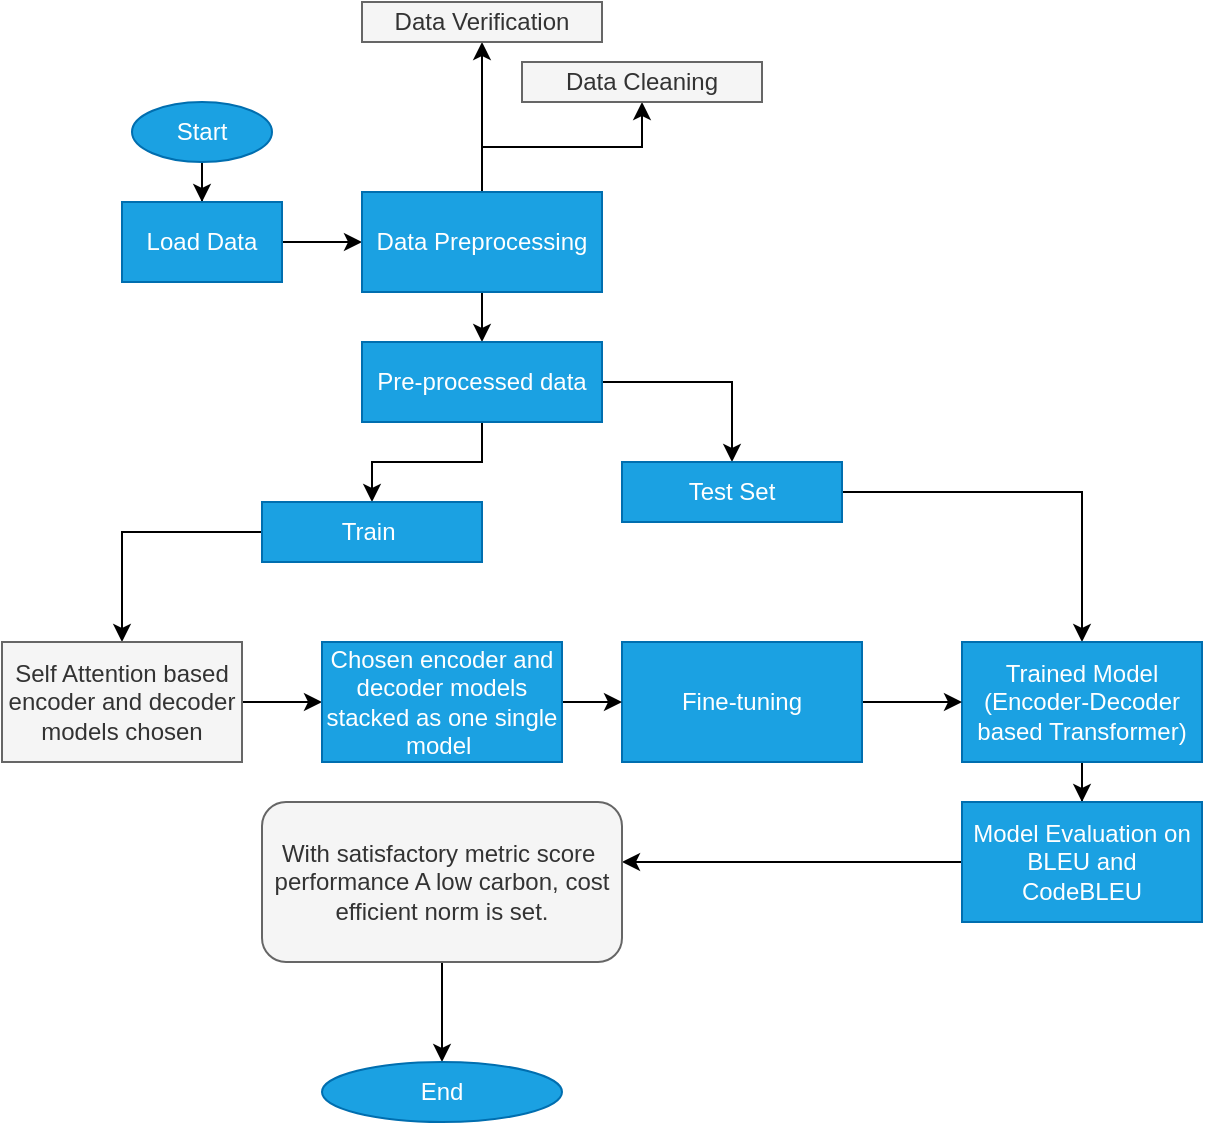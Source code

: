 <mxfile version="17.5.0" type="github"><diagram id="vKH8CKUbTwC1Hm1BqjEy" name="Page-1"><mxGraphModel dx="1142" dy="1774" grid="1" gridSize="10" guides="1" tooltips="1" connect="1" arrows="1" fold="1" page="1" pageScale="1" pageWidth="850" pageHeight="1100" math="0" shadow="0"><root><mxCell id="0"/><mxCell id="1" parent="0"/><mxCell id="aoE_FMPPoYZEZDiUDGVJ-3" value="" style="edgeStyle=orthogonalEdgeStyle;rounded=0;orthogonalLoop=1;jettySize=auto;html=1;" edge="1" parent="1" source="aoE_FMPPoYZEZDiUDGVJ-1" target="aoE_FMPPoYZEZDiUDGVJ-2"><mxGeometry relative="1" as="geometry"/></mxCell><mxCell id="aoE_FMPPoYZEZDiUDGVJ-1" value="Start" style="ellipse;whiteSpace=wrap;html=1;fillColor=#1ba1e2;strokeColor=#006EAF;fontColor=#ffffff;" vertex="1" parent="1"><mxGeometry x="115" y="40" width="70" height="30" as="geometry"/></mxCell><mxCell id="aoE_FMPPoYZEZDiUDGVJ-5" value="" style="edgeStyle=orthogonalEdgeStyle;rounded=0;orthogonalLoop=1;jettySize=auto;html=1;" edge="1" parent="1" source="aoE_FMPPoYZEZDiUDGVJ-2" target="aoE_FMPPoYZEZDiUDGVJ-4"><mxGeometry relative="1" as="geometry"/></mxCell><mxCell id="aoE_FMPPoYZEZDiUDGVJ-2" value="Load Data" style="whiteSpace=wrap;html=1;fillColor=#1ba1e2;fontColor=#ffffff;strokeColor=#006EAF;" vertex="1" parent="1"><mxGeometry x="110" y="90" width="80" height="40" as="geometry"/></mxCell><mxCell id="aoE_FMPPoYZEZDiUDGVJ-7" value="" style="edgeStyle=orthogonalEdgeStyle;rounded=0;orthogonalLoop=1;jettySize=auto;html=1;" edge="1" parent="1" source="aoE_FMPPoYZEZDiUDGVJ-4" target="aoE_FMPPoYZEZDiUDGVJ-6"><mxGeometry relative="1" as="geometry"/></mxCell><mxCell id="aoE_FMPPoYZEZDiUDGVJ-10" style="edgeStyle=orthogonalEdgeStyle;rounded=0;orthogonalLoop=1;jettySize=auto;html=1;entryX=0.5;entryY=1;entryDx=0;entryDy=0;" edge="1" parent="1" source="aoE_FMPPoYZEZDiUDGVJ-4" target="aoE_FMPPoYZEZDiUDGVJ-8"><mxGeometry relative="1" as="geometry"/></mxCell><mxCell id="aoE_FMPPoYZEZDiUDGVJ-12" value="" style="edgeStyle=orthogonalEdgeStyle;rounded=0;orthogonalLoop=1;jettySize=auto;html=1;" edge="1" parent="1" source="aoE_FMPPoYZEZDiUDGVJ-4" target="aoE_FMPPoYZEZDiUDGVJ-11"><mxGeometry relative="1" as="geometry"/></mxCell><mxCell id="aoE_FMPPoYZEZDiUDGVJ-4" value="Data Preprocessing" style="whiteSpace=wrap;html=1;fillColor=#1ba1e2;fontColor=#ffffff;strokeColor=#006EAF;" vertex="1" parent="1"><mxGeometry x="230" y="85" width="120" height="50" as="geometry"/></mxCell><mxCell id="aoE_FMPPoYZEZDiUDGVJ-6" value="Data Verification" style="whiteSpace=wrap;html=1;fillColor=#f5f5f5;fontColor=#333333;strokeColor=#666666;" vertex="1" parent="1"><mxGeometry x="230" y="-10" width="120" height="20" as="geometry"/></mxCell><mxCell id="aoE_FMPPoYZEZDiUDGVJ-8" value="Data Cleaning" style="whiteSpace=wrap;html=1;fillColor=#f5f5f5;fontColor=#333333;strokeColor=#666666;" vertex="1" parent="1"><mxGeometry x="310" y="20" width="120" height="20" as="geometry"/></mxCell><mxCell id="aoE_FMPPoYZEZDiUDGVJ-14" value="" style="edgeStyle=orthogonalEdgeStyle;rounded=0;orthogonalLoop=1;jettySize=auto;html=1;" edge="1" parent="1" source="aoE_FMPPoYZEZDiUDGVJ-11" target="aoE_FMPPoYZEZDiUDGVJ-13"><mxGeometry relative="1" as="geometry"/></mxCell><mxCell id="aoE_FMPPoYZEZDiUDGVJ-16" style="edgeStyle=orthogonalEdgeStyle;rounded=0;orthogonalLoop=1;jettySize=auto;html=1;" edge="1" parent="1" source="aoE_FMPPoYZEZDiUDGVJ-11" target="aoE_FMPPoYZEZDiUDGVJ-15"><mxGeometry relative="1" as="geometry"/></mxCell><mxCell id="aoE_FMPPoYZEZDiUDGVJ-11" value="Pre-processed data" style="whiteSpace=wrap;html=1;fillColor=#1ba1e2;fontColor=#ffffff;strokeColor=#006EAF;" vertex="1" parent="1"><mxGeometry x="230" y="160" width="120" height="40" as="geometry"/></mxCell><mxCell id="aoE_FMPPoYZEZDiUDGVJ-21" value="" style="edgeStyle=orthogonalEdgeStyle;rounded=0;orthogonalLoop=1;jettySize=auto;html=1;" edge="1" parent="1" source="aoE_FMPPoYZEZDiUDGVJ-13" target="aoE_FMPPoYZEZDiUDGVJ-20"><mxGeometry relative="1" as="geometry"/></mxCell><mxCell id="aoE_FMPPoYZEZDiUDGVJ-13" value="Train&amp;nbsp;" style="whiteSpace=wrap;html=1;fillColor=#1ba1e2;fontColor=#ffffff;strokeColor=#006EAF;" vertex="1" parent="1"><mxGeometry x="180" y="240" width="110" height="30" as="geometry"/></mxCell><mxCell id="aoE_FMPPoYZEZDiUDGVJ-35" style="edgeStyle=orthogonalEdgeStyle;rounded=0;orthogonalLoop=1;jettySize=auto;html=1;entryX=0.5;entryY=0;entryDx=0;entryDy=0;" edge="1" parent="1" source="aoE_FMPPoYZEZDiUDGVJ-15" target="aoE_FMPPoYZEZDiUDGVJ-17"><mxGeometry relative="1" as="geometry"/></mxCell><mxCell id="aoE_FMPPoYZEZDiUDGVJ-15" value="Test Set" style="whiteSpace=wrap;html=1;fillColor=#1ba1e2;fontColor=#ffffff;strokeColor=#006EAF;" vertex="1" parent="1"><mxGeometry x="360" y="220" width="110" height="30" as="geometry"/></mxCell><mxCell id="aoE_FMPPoYZEZDiUDGVJ-32" value="" style="edgeStyle=orthogonalEdgeStyle;rounded=0;orthogonalLoop=1;jettySize=auto;html=1;" edge="1" parent="1" source="aoE_FMPPoYZEZDiUDGVJ-17" target="aoE_FMPPoYZEZDiUDGVJ-31"><mxGeometry relative="1" as="geometry"/></mxCell><mxCell id="aoE_FMPPoYZEZDiUDGVJ-17" value="Trained Model&lt;br&gt;(Encoder-Decoder based Transformer)" style="whiteSpace=wrap;html=1;fillColor=#1ba1e2;fontColor=#ffffff;strokeColor=#006EAF;" vertex="1" parent="1"><mxGeometry x="530" y="310" width="120" height="60" as="geometry"/></mxCell><mxCell id="aoE_FMPPoYZEZDiUDGVJ-25" value="" style="edgeStyle=orthogonalEdgeStyle;rounded=0;orthogonalLoop=1;jettySize=auto;html=1;" edge="1" parent="1" source="aoE_FMPPoYZEZDiUDGVJ-20" target="aoE_FMPPoYZEZDiUDGVJ-24"><mxGeometry relative="1" as="geometry"/></mxCell><mxCell id="aoE_FMPPoYZEZDiUDGVJ-20" value="Self Attention based encoder and decoder models chosen" style="whiteSpace=wrap;html=1;fillColor=#f5f5f5;strokeColor=#666666;fontColor=#333333;" vertex="1" parent="1"><mxGeometry x="50" y="310" width="120" height="60" as="geometry"/></mxCell><mxCell id="aoE_FMPPoYZEZDiUDGVJ-36" value="" style="edgeStyle=orthogonalEdgeStyle;rounded=0;orthogonalLoop=1;jettySize=auto;html=1;" edge="1" parent="1" source="aoE_FMPPoYZEZDiUDGVJ-23" target="aoE_FMPPoYZEZDiUDGVJ-17"><mxGeometry relative="1" as="geometry"/></mxCell><mxCell id="aoE_FMPPoYZEZDiUDGVJ-23" value="Fine-tuning" style="rounded=0;whiteSpace=wrap;html=1;fillColor=#1ba1e2;fontColor=#ffffff;strokeColor=#006EAF;" vertex="1" parent="1"><mxGeometry x="360" y="310" width="120" height="60" as="geometry"/></mxCell><mxCell id="aoE_FMPPoYZEZDiUDGVJ-26" value="" style="edgeStyle=orthogonalEdgeStyle;rounded=0;orthogonalLoop=1;jettySize=auto;html=1;" edge="1" parent="1" source="aoE_FMPPoYZEZDiUDGVJ-24" target="aoE_FMPPoYZEZDiUDGVJ-23"><mxGeometry relative="1" as="geometry"/></mxCell><mxCell id="aoE_FMPPoYZEZDiUDGVJ-24" value="Chosen encoder and decoder models stacked as one single model&amp;nbsp;" style="whiteSpace=wrap;html=1;fillColor=#1ba1e2;fontColor=#ffffff;strokeColor=#006EAF;" vertex="1" parent="1"><mxGeometry x="210" y="310" width="120" height="60" as="geometry"/></mxCell><mxCell id="aoE_FMPPoYZEZDiUDGVJ-33" style="edgeStyle=orthogonalEdgeStyle;rounded=0;orthogonalLoop=1;jettySize=auto;html=1;" edge="1" parent="1" source="aoE_FMPPoYZEZDiUDGVJ-31"><mxGeometry relative="1" as="geometry"><mxPoint x="360" y="420" as="targetPoint"/></mxGeometry></mxCell><mxCell id="aoE_FMPPoYZEZDiUDGVJ-31" value="Model Evaluation on BLEU and CodeBLEU" style="whiteSpace=wrap;html=1;fillColor=#1ba1e2;fontColor=#ffffff;strokeColor=#006EAF;" vertex="1" parent="1"><mxGeometry x="530" y="390" width="120" height="60" as="geometry"/></mxCell><mxCell id="aoE_FMPPoYZEZDiUDGVJ-38" value="" style="edgeStyle=orthogonalEdgeStyle;rounded=0;orthogonalLoop=1;jettySize=auto;html=1;" edge="1" parent="1" source="aoE_FMPPoYZEZDiUDGVJ-34" target="aoE_FMPPoYZEZDiUDGVJ-37"><mxGeometry relative="1" as="geometry"/></mxCell><mxCell id="aoE_FMPPoYZEZDiUDGVJ-34" value="With satisfactory metric score&amp;nbsp; performance A low carbon, cost efficient norm is set." style="rounded=1;whiteSpace=wrap;html=1;fillColor=#f5f5f5;fontColor=#333333;strokeColor=#666666;" vertex="1" parent="1"><mxGeometry x="180" y="390" width="180" height="80" as="geometry"/></mxCell><mxCell id="aoE_FMPPoYZEZDiUDGVJ-37" value="End" style="ellipse;whiteSpace=wrap;html=1;rounded=1;fillColor=#1ba1e2;fontColor=#ffffff;strokeColor=#006EAF;" vertex="1" parent="1"><mxGeometry x="210" y="520" width="120" height="30" as="geometry"/></mxCell></root></mxGraphModel></diagram></mxfile>